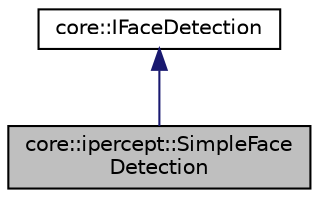 digraph "core::ipercept::SimpleFaceDetection"
{
  edge [fontname="Helvetica",fontsize="10",labelfontname="Helvetica",labelfontsize="10"];
  node [fontname="Helvetica",fontsize="10",shape=record];
  Node1 [label="core::ipercept::SimpleFace\lDetection",height=0.2,width=0.4,color="black", fillcolor="grey75", style="filled" fontcolor="black"];
  Node2 -> Node1 [dir="back",color="midnightblue",fontsize="10",style="solid",fontname="Helvetica"];
  Node2 [label="core::IFaceDetection",height=0.2,width=0.4,color="black", fillcolor="white", style="filled",URL="$classcore_1_1_i_face_detection.html"];
}
